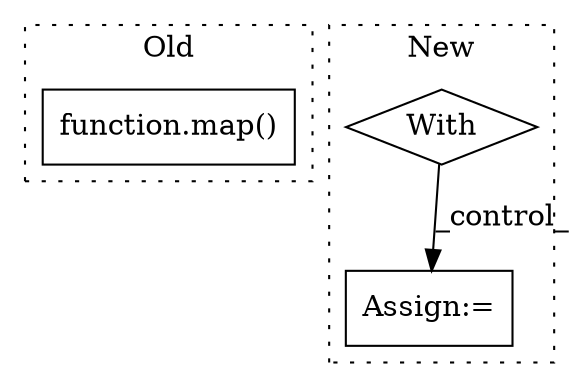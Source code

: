 digraph G {
subgraph cluster0 {
1 [label="function.map()" a="75" s="1656,1806" l="4,1" shape="box"];
label = "Old";
style="dotted";
}
subgraph cluster1 {
2 [label="With" a="39" s="1360,1369" l="5,45" shape="diamond"];
3 [label="Assign:=" a="68" s="1418" l="3" shape="box"];
label = "New";
style="dotted";
}
2 -> 3 [label="_control_"];
}